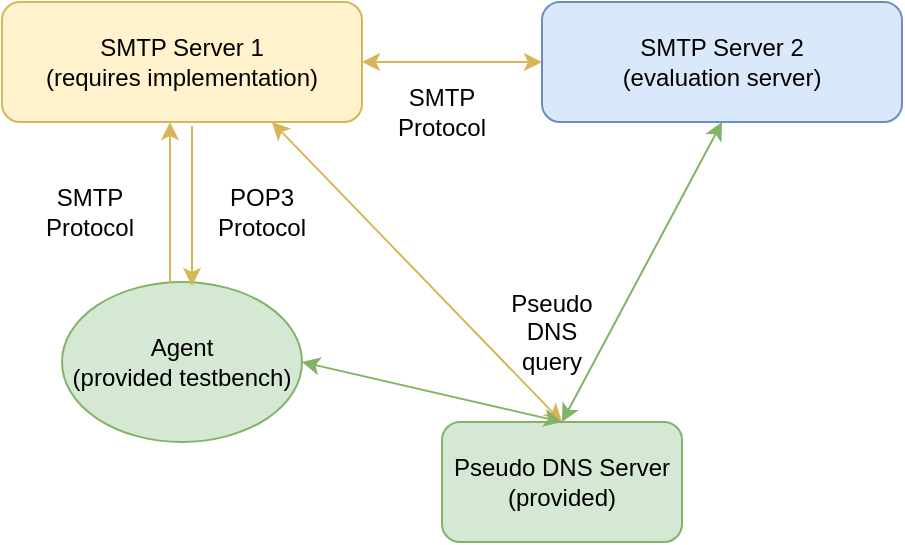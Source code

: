 <mxfile version="21.7.5" type="device" pages="2">
  <diagram name="Page-1" id="VXOpUH-pqVzwKJoKNKM3">
    <mxGraphModel dx="1026" dy="654" grid="1" gridSize="10" guides="1" tooltips="1" connect="1" arrows="1" fold="1" page="1" pageScale="1" pageWidth="1169" pageHeight="1654" math="0" shadow="0">
      <root>
        <mxCell id="0" />
        <mxCell id="1" parent="0" />
        <mxCell id="2rEFkb6Ng1woVHnfFwh1-9" style="edgeStyle=orthogonalEdgeStyle;rounded=0;orthogonalLoop=1;jettySize=auto;html=1;exitX=1;exitY=0.5;exitDx=0;exitDy=0;entryX=0;entryY=0.5;entryDx=0;entryDy=0;startArrow=classic;startFill=1;fillColor=#fff2cc;strokeColor=#d6b656;" parent="1" source="2rEFkb6Ng1woVHnfFwh1-1" target="2rEFkb6Ng1woVHnfFwh1-2" edge="1">
          <mxGeometry relative="1" as="geometry" />
        </mxCell>
        <mxCell id="2rEFkb6Ng1woVHnfFwh1-12" style="rounded=0;orthogonalLoop=1;jettySize=auto;html=1;exitX=0.75;exitY=1;exitDx=0;exitDy=0;entryX=0.5;entryY=0;entryDx=0;entryDy=0;startArrow=classic;startFill=1;fillColor=#fff2cc;strokeColor=#d6b656;" parent="1" source="2rEFkb6Ng1woVHnfFwh1-1" target="2rEFkb6Ng1woVHnfFwh1-11" edge="1">
          <mxGeometry relative="1" as="geometry" />
        </mxCell>
        <mxCell id="2rEFkb6Ng1woVHnfFwh1-1" value="SMTP Server 1&lt;br&gt;(requires implementation)" style="rounded=1;whiteSpace=wrap;html=1;fillColor=#fff2cc;strokeColor=#d6b656;" parent="1" vertex="1">
          <mxGeometry x="340" y="260" width="180" height="60" as="geometry" />
        </mxCell>
        <mxCell id="2rEFkb6Ng1woVHnfFwh1-13" style="rounded=0;orthogonalLoop=1;jettySize=auto;html=1;exitX=0.5;exitY=1;exitDx=0;exitDy=0;entryX=0.5;entryY=0;entryDx=0;entryDy=0;startArrow=classic;startFill=1;fillColor=#d5e8d4;strokeColor=#82b366;" parent="1" source="2rEFkb6Ng1woVHnfFwh1-2" target="2rEFkb6Ng1woVHnfFwh1-11" edge="1">
          <mxGeometry relative="1" as="geometry" />
        </mxCell>
        <mxCell id="2rEFkb6Ng1woVHnfFwh1-2" value="SMTP Server 2&lt;br&gt;(evaluation server)" style="rounded=1;whiteSpace=wrap;html=1;fillColor=#dae8fc;strokeColor=#6c8ebf;" parent="1" vertex="1">
          <mxGeometry x="610" y="260" width="180" height="60" as="geometry" />
        </mxCell>
        <mxCell id="2rEFkb6Ng1woVHnfFwh1-4" value="Agent&lt;br&gt;(provided testbench)" style="ellipse;whiteSpace=wrap;html=1;fillColor=#d5e8d4;strokeColor=#82b366;" parent="1" vertex="1">
          <mxGeometry x="370" y="400" width="120" height="80" as="geometry" />
        </mxCell>
        <mxCell id="2rEFkb6Ng1woVHnfFwh1-5" value="" style="endArrow=classic;html=1;rounded=0;exitX=0.5;exitY=0;exitDx=0;exitDy=0;entryX=0.5;entryY=1;entryDx=0;entryDy=0;fillColor=#fff2cc;strokeColor=#d6b656;" parent="1" edge="1">
          <mxGeometry width="50" height="50" relative="1" as="geometry">
            <mxPoint x="424" y="400" as="sourcePoint" />
            <mxPoint x="424" y="320" as="targetPoint" />
          </mxGeometry>
        </mxCell>
        <mxCell id="2rEFkb6Ng1woVHnfFwh1-6" value="SMTP&lt;br&gt;Protocol" style="text;html=1;strokeColor=none;fillColor=none;align=center;verticalAlign=middle;whiteSpace=wrap;rounded=0;" parent="1" vertex="1">
          <mxGeometry x="354" y="350" width="60" height="30" as="geometry" />
        </mxCell>
        <mxCell id="2rEFkb6Ng1woVHnfFwh1-7" value="" style="endArrow=classic;html=1;rounded=0;exitX=0.5;exitY=1;exitDx=0;exitDy=0;entryX=0.5;entryY=0;entryDx=0;entryDy=0;fillColor=#fff2cc;strokeColor=#d6b656;" parent="1" edge="1">
          <mxGeometry width="50" height="50" relative="1" as="geometry">
            <mxPoint x="435" y="322" as="sourcePoint" />
            <mxPoint x="435" y="402" as="targetPoint" />
          </mxGeometry>
        </mxCell>
        <mxCell id="2rEFkb6Ng1woVHnfFwh1-8" value="POP3&lt;br&gt;Protocol" style="text;html=1;strokeColor=none;fillColor=none;align=center;verticalAlign=middle;whiteSpace=wrap;rounded=0;" parent="1" vertex="1">
          <mxGeometry x="440" y="350" width="60" height="30" as="geometry" />
        </mxCell>
        <mxCell id="2rEFkb6Ng1woVHnfFwh1-10" value="SMTP&lt;br&gt;Protocol" style="text;html=1;strokeColor=none;fillColor=none;align=center;verticalAlign=middle;whiteSpace=wrap;rounded=0;" parent="1" vertex="1">
          <mxGeometry x="530" y="300" width="60" height="30" as="geometry" />
        </mxCell>
        <mxCell id="2rEFkb6Ng1woVHnfFwh1-11" value="Pseudo DNS Server&lt;br&gt;(provided)" style="rounded=1;whiteSpace=wrap;html=1;fillColor=#d5e8d4;strokeColor=#82b366;" parent="1" vertex="1">
          <mxGeometry x="560" y="470" width="120" height="60" as="geometry" />
        </mxCell>
        <mxCell id="2rEFkb6Ng1woVHnfFwh1-14" value="Pseudo&lt;br&gt;DNS&lt;br&gt;query" style="text;html=1;strokeColor=none;fillColor=none;align=center;verticalAlign=middle;whiteSpace=wrap;rounded=0;" parent="1" vertex="1">
          <mxGeometry x="585" y="410" width="60" height="30" as="geometry" />
        </mxCell>
        <mxCell id="2rEFkb6Ng1woVHnfFwh1-15" style="rounded=0;orthogonalLoop=1;jettySize=auto;html=1;exitX=1;exitY=0.5;exitDx=0;exitDy=0;entryX=0.5;entryY=0;entryDx=0;entryDy=0;startArrow=classic;startFill=1;fillColor=#d5e8d4;strokeColor=#82b366;" parent="1" source="2rEFkb6Ng1woVHnfFwh1-4" target="2rEFkb6Ng1woVHnfFwh1-11" edge="1">
          <mxGeometry relative="1" as="geometry">
            <mxPoint x="485" y="330" as="sourcePoint" />
            <mxPoint x="620" y="440" as="targetPoint" />
          </mxGeometry>
        </mxCell>
      </root>
    </mxGraphModel>
  </diagram>
  <diagram id="_EzpIEguWkp0rXEgJxmu" name="Page-2">
    <mxGraphModel dx="1026" dy="654" grid="1" gridSize="10" guides="1" tooltips="1" connect="1" arrows="1" fold="1" page="1" pageScale="1" pageWidth="1169" pageHeight="1654" math="0" shadow="0">
      <root>
        <mxCell id="0" />
        <mxCell id="1" parent="0" />
        <mxCell id="cf-H83--NGUpBC7-rnm0-1" style="edgeStyle=orthogonalEdgeStyle;rounded=0;orthogonalLoop=1;jettySize=auto;html=1;exitX=1;exitY=0.5;exitDx=0;exitDy=0;entryX=0;entryY=0.5;entryDx=0;entryDy=0;startArrow=classic;startFill=1;fillColor=#fff2cc;strokeColor=#d6b656;" parent="1" source="cf-H83--NGUpBC7-rnm0-3" edge="1">
          <mxGeometry relative="1" as="geometry">
            <mxPoint x="610" y="290" as="targetPoint" />
          </mxGeometry>
        </mxCell>
        <mxCell id="cf-H83--NGUpBC7-rnm0-2" style="rounded=0;orthogonalLoop=1;jettySize=auto;html=1;exitX=0.75;exitY=1;exitDx=0;exitDy=0;entryX=0.5;entryY=0;entryDx=0;entryDy=0;startArrow=classic;startFill=1;fillColor=#fff2cc;strokeColor=#d6b656;" parent="1" source="cf-H83--NGUpBC7-rnm0-3" target="cf-H83--NGUpBC7-rnm0-12" edge="1">
          <mxGeometry relative="1" as="geometry" />
        </mxCell>
        <mxCell id="cf-H83--NGUpBC7-rnm0-3" value="SMTP Server 1&lt;br&gt;(your implementation)" style="rounded=1;whiteSpace=wrap;html=1;fillColor=#fff2cc;strokeColor=#d6b656;" parent="1" vertex="1">
          <mxGeometry x="340" y="260" width="180" height="60" as="geometry" />
        </mxCell>
        <mxCell id="cf-H83--NGUpBC7-rnm0-4" style="rounded=0;orthogonalLoop=1;jettySize=auto;html=1;exitX=0.5;exitY=1;exitDx=0;exitDy=0;entryX=0.5;entryY=0;entryDx=0;entryDy=0;startArrow=classic;startFill=1;fillColor=#fff2cc;strokeColor=#d6b656;" parent="1" target="cf-H83--NGUpBC7-rnm0-12" edge="1">
          <mxGeometry relative="1" as="geometry">
            <mxPoint x="700" y="320" as="sourcePoint" />
          </mxGeometry>
        </mxCell>
        <mxCell id="cf-H83--NGUpBC7-rnm0-6" value="Agent&lt;br&gt;(provided testbench)" style="ellipse;whiteSpace=wrap;html=1;fillColor=#d5e8d4;strokeColor=#82b366;" parent="1" vertex="1">
          <mxGeometry x="370" y="400" width="120" height="80" as="geometry" />
        </mxCell>
        <mxCell id="cf-H83--NGUpBC7-rnm0-7" value="" style="endArrow=classic;html=1;rounded=0;exitX=0.5;exitY=0;exitDx=0;exitDy=0;entryX=0.5;entryY=1;entryDx=0;entryDy=0;fillColor=#fff2cc;strokeColor=#d6b656;" parent="1" edge="1">
          <mxGeometry width="50" height="50" relative="1" as="geometry">
            <mxPoint x="424" y="400" as="sourcePoint" />
            <mxPoint x="424" y="320" as="targetPoint" />
          </mxGeometry>
        </mxCell>
        <mxCell id="cf-H83--NGUpBC7-rnm0-8" value="SMTP&lt;br&gt;Protocol" style="text;html=1;strokeColor=none;fillColor=none;align=center;verticalAlign=middle;whiteSpace=wrap;rounded=0;" parent="1" vertex="1">
          <mxGeometry x="354" y="350" width="60" height="30" as="geometry" />
        </mxCell>
        <mxCell id="cf-H83--NGUpBC7-rnm0-9" value="" style="endArrow=classic;html=1;rounded=0;exitX=0.5;exitY=1;exitDx=0;exitDy=0;entryX=0.5;entryY=0;entryDx=0;entryDy=0;fillColor=#fff2cc;strokeColor=#d6b656;" parent="1" edge="1">
          <mxGeometry width="50" height="50" relative="1" as="geometry">
            <mxPoint x="435" y="322" as="sourcePoint" />
            <mxPoint x="435" y="402" as="targetPoint" />
          </mxGeometry>
        </mxCell>
        <mxCell id="cf-H83--NGUpBC7-rnm0-10" value="POP3&lt;br&gt;Protocol" style="text;html=1;strokeColor=none;fillColor=none;align=center;verticalAlign=middle;whiteSpace=wrap;rounded=0;" parent="1" vertex="1">
          <mxGeometry x="440" y="350" width="60" height="30" as="geometry" />
        </mxCell>
        <mxCell id="cf-H83--NGUpBC7-rnm0-11" value="SMTP&lt;br&gt;Protocol" style="text;html=1;strokeColor=none;fillColor=none;align=center;verticalAlign=middle;whiteSpace=wrap;rounded=0;" parent="1" vertex="1">
          <mxGeometry x="530" y="300" width="60" height="30" as="geometry" />
        </mxCell>
        <mxCell id="cf-H83--NGUpBC7-rnm0-12" value="Psuedo DNS Server&lt;br&gt;(provided)" style="rounded=1;whiteSpace=wrap;html=1;fillColor=#d5e8d4;strokeColor=#82b366;" parent="1" vertex="1">
          <mxGeometry x="560" y="470" width="120" height="60" as="geometry" />
        </mxCell>
        <mxCell id="cf-H83--NGUpBC7-rnm0-13" value="Pseudo&lt;br&gt;DNS&lt;br&gt;query" style="text;html=1;strokeColor=none;fillColor=none;align=center;verticalAlign=middle;whiteSpace=wrap;rounded=0;" parent="1" vertex="1">
          <mxGeometry x="585" y="410" width="60" height="30" as="geometry" />
        </mxCell>
        <mxCell id="cf-H83--NGUpBC7-rnm0-14" style="rounded=0;orthogonalLoop=1;jettySize=auto;html=1;exitX=1;exitY=0.5;exitDx=0;exitDy=0;entryX=0.5;entryY=0;entryDx=0;entryDy=0;startArrow=classic;startFill=1;fillColor=#d5e8d4;strokeColor=#82b366;" parent="1" source="cf-H83--NGUpBC7-rnm0-6" target="cf-H83--NGUpBC7-rnm0-12" edge="1">
          <mxGeometry relative="1" as="geometry">
            <mxPoint x="485" y="330" as="sourcePoint" />
            <mxPoint x="620" y="440" as="targetPoint" />
          </mxGeometry>
        </mxCell>
        <mxCell id="cf-H83--NGUpBC7-rnm0-15" value="SMTP Server 2&lt;br&gt;(your implementation)" style="rounded=1;whiteSpace=wrap;html=1;fillColor=#fff2cc;strokeColor=#d6b656;" parent="1" vertex="1">
          <mxGeometry x="610" y="260" width="180" height="60" as="geometry" />
        </mxCell>
      </root>
    </mxGraphModel>
  </diagram>
</mxfile>
